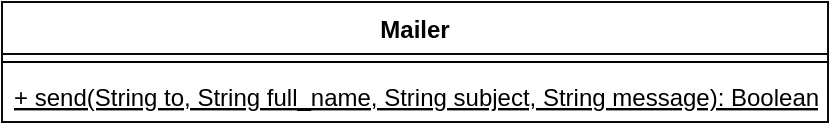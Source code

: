 <mxfile version="12.1.3" type="device" pages="1"><diagram id="suFW00RrbFJucFXyuTu0" name="Page-1"><mxGraphModel dx="541" dy="328" grid="0" gridSize="10" guides="1" tooltips="1" connect="1" arrows="1" fold="1" page="0" pageScale="1" pageWidth="100" pageHeight="100" math="0" shadow="0"><root><mxCell id="0"/><mxCell id="1" parent="0"/><mxCell id="g-_HkbGLlWpZiEYfZ6_6-22" value="Mailer" style="swimlane;fontStyle=1;align=center;verticalAlign=top;childLayout=stackLayout;horizontal=1;startSize=26;horizontalStack=0;resizeParent=1;resizeParentMax=0;resizeLast=0;collapsible=1;marginBottom=0;strokeColor=#0A0A0A;" vertex="1" parent="1"><mxGeometry x="157" y="91" width="413" height="60" as="geometry"/></mxCell><mxCell id="g-_HkbGLlWpZiEYfZ6_6-24" value="" style="line;strokeWidth=1;fillColor=none;align=left;verticalAlign=middle;spacingTop=-1;spacingLeft=3;spacingRight=3;rotatable=0;labelPosition=right;points=[];portConstraint=eastwest;" vertex="1" parent="g-_HkbGLlWpZiEYfZ6_6-22"><mxGeometry y="26" width="413" height="8" as="geometry"/></mxCell><mxCell id="g-_HkbGLlWpZiEYfZ6_6-25" value="+ send(String to, String full_name, String subject, String message): Boolean" style="text;strokeColor=none;fillColor=none;align=left;verticalAlign=top;spacingLeft=4;spacingRight=4;overflow=hidden;rotatable=0;points=[[0,0.5],[1,0.5]];portConstraint=eastwest;fontStyle=4" vertex="1" parent="g-_HkbGLlWpZiEYfZ6_6-22"><mxGeometry y="34" width="413" height="26" as="geometry"/></mxCell></root></mxGraphModel></diagram></mxfile>